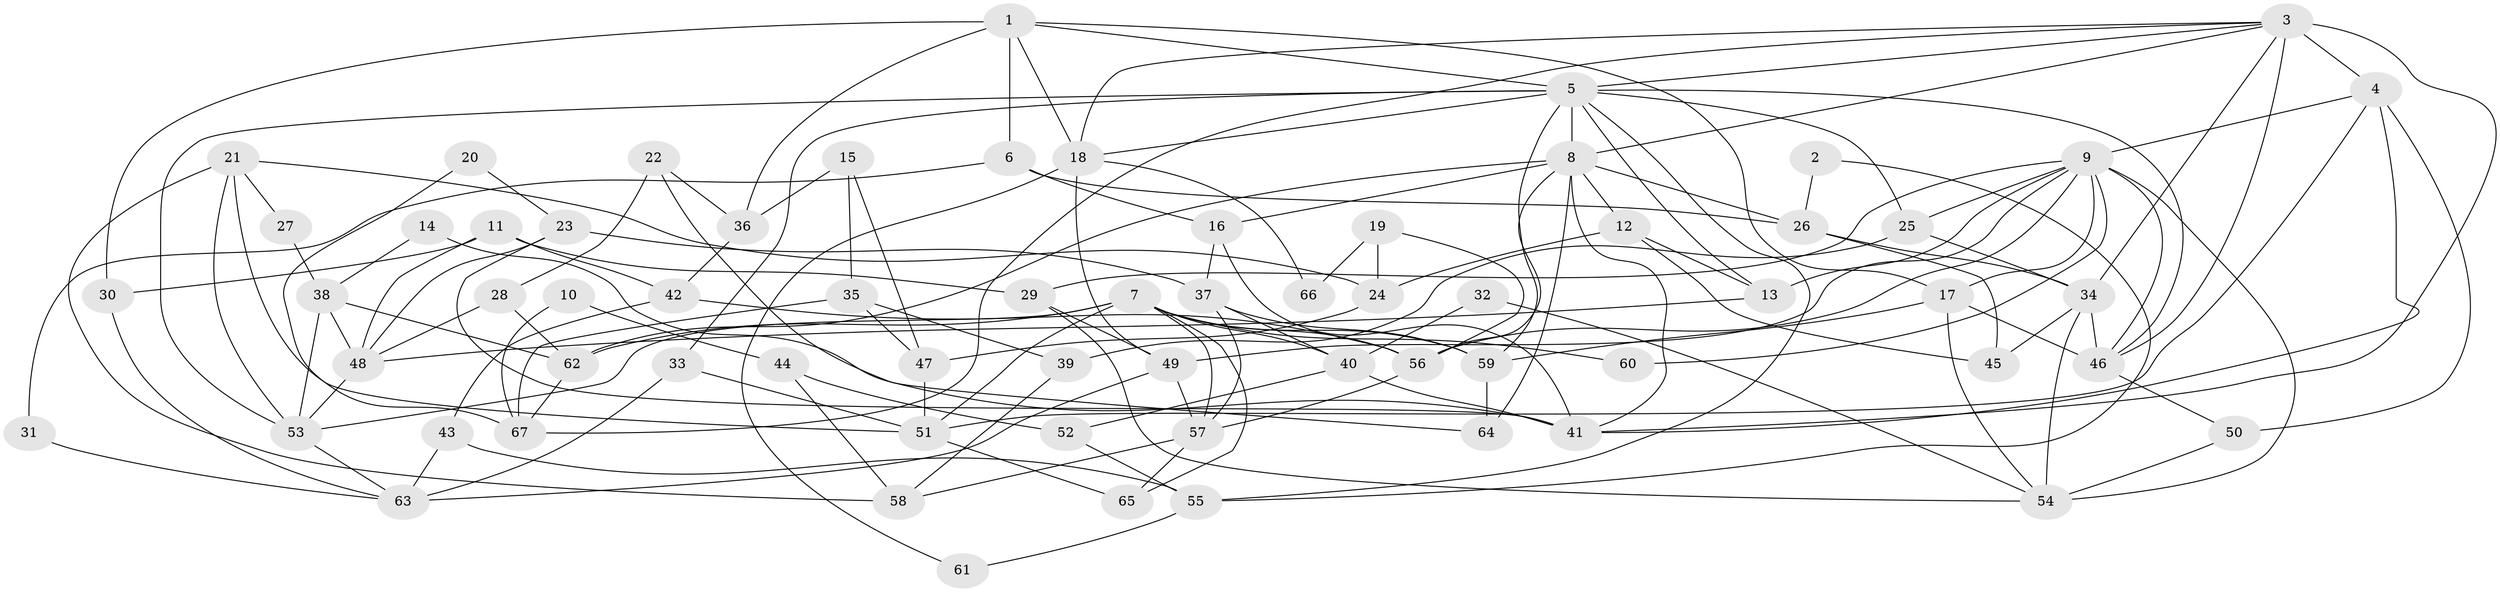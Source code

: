 // original degree distribution, {4: 0.26881720430107525, 2: 0.15053763440860216, 5: 0.1827956989247312, 6: 0.12903225806451613, 7: 0.03225806451612903, 3: 0.23655913978494625}
// Generated by graph-tools (version 1.1) at 2025/51/03/04/25 22:51:21]
// undirected, 67 vertices, 149 edges
graph export_dot {
  node [color=gray90,style=filled];
  1;
  2;
  3;
  4;
  5;
  6;
  7;
  8;
  9;
  10;
  11;
  12;
  13;
  14;
  15;
  16;
  17;
  18;
  19;
  20;
  21;
  22;
  23;
  24;
  25;
  26;
  27;
  28;
  29;
  30;
  31;
  32;
  33;
  34;
  35;
  36;
  37;
  38;
  39;
  40;
  41;
  42;
  43;
  44;
  45;
  46;
  47;
  48;
  49;
  50;
  51;
  52;
  53;
  54;
  55;
  56;
  57;
  58;
  59;
  60;
  61;
  62;
  63;
  64;
  65;
  66;
  67;
  1 -- 5 [weight=1.0];
  1 -- 6 [weight=1.0];
  1 -- 17 [weight=1.0];
  1 -- 18 [weight=1.0];
  1 -- 30 [weight=2.0];
  1 -- 36 [weight=1.0];
  2 -- 26 [weight=1.0];
  2 -- 55 [weight=1.0];
  3 -- 4 [weight=2.0];
  3 -- 5 [weight=1.0];
  3 -- 8 [weight=1.0];
  3 -- 18 [weight=1.0];
  3 -- 34 [weight=2.0];
  3 -- 41 [weight=1.0];
  3 -- 46 [weight=1.0];
  3 -- 67 [weight=1.0];
  4 -- 9 [weight=1.0];
  4 -- 41 [weight=1.0];
  4 -- 50 [weight=1.0];
  4 -- 51 [weight=1.0];
  5 -- 8 [weight=1.0];
  5 -- 13 [weight=1.0];
  5 -- 18 [weight=1.0];
  5 -- 25 [weight=1.0];
  5 -- 33 [weight=1.0];
  5 -- 46 [weight=1.0];
  5 -- 53 [weight=1.0];
  5 -- 55 [weight=1.0];
  5 -- 59 [weight=1.0];
  6 -- 16 [weight=1.0];
  6 -- 26 [weight=1.0];
  6 -- 31 [weight=1.0];
  7 -- 40 [weight=1.0];
  7 -- 51 [weight=1.0];
  7 -- 53 [weight=1.0];
  7 -- 56 [weight=1.0];
  7 -- 57 [weight=1.0];
  7 -- 59 [weight=1.0];
  7 -- 60 [weight=1.0];
  7 -- 62 [weight=1.0];
  7 -- 65 [weight=1.0];
  8 -- 12 [weight=1.0];
  8 -- 16 [weight=1.0];
  8 -- 26 [weight=2.0];
  8 -- 41 [weight=1.0];
  8 -- 56 [weight=1.0];
  8 -- 62 [weight=1.0];
  8 -- 64 [weight=1.0];
  9 -- 13 [weight=1.0];
  9 -- 17 [weight=1.0];
  9 -- 25 [weight=1.0];
  9 -- 29 [weight=1.0];
  9 -- 46 [weight=1.0];
  9 -- 49 [weight=1.0];
  9 -- 54 [weight=1.0];
  9 -- 56 [weight=1.0];
  9 -- 60 [weight=1.0];
  10 -- 44 [weight=1.0];
  10 -- 67 [weight=1.0];
  11 -- 29 [weight=1.0];
  11 -- 30 [weight=1.0];
  11 -- 42 [weight=1.0];
  11 -- 48 [weight=1.0];
  12 -- 13 [weight=1.0];
  12 -- 24 [weight=1.0];
  12 -- 45 [weight=1.0];
  13 -- 48 [weight=1.0];
  14 -- 38 [weight=1.0];
  14 -- 41 [weight=1.0];
  15 -- 35 [weight=1.0];
  15 -- 36 [weight=1.0];
  15 -- 47 [weight=1.0];
  16 -- 37 [weight=1.0];
  16 -- 41 [weight=1.0];
  17 -- 46 [weight=2.0];
  17 -- 54 [weight=1.0];
  17 -- 59 [weight=1.0];
  18 -- 49 [weight=1.0];
  18 -- 61 [weight=1.0];
  18 -- 66 [weight=1.0];
  19 -- 24 [weight=1.0];
  19 -- 56 [weight=1.0];
  19 -- 66 [weight=1.0];
  20 -- 23 [weight=1.0];
  20 -- 67 [weight=1.0];
  21 -- 24 [weight=1.0];
  21 -- 27 [weight=1.0];
  21 -- 51 [weight=1.0];
  21 -- 53 [weight=1.0];
  21 -- 58 [weight=1.0];
  22 -- 28 [weight=1.0];
  22 -- 36 [weight=1.0];
  22 -- 64 [weight=1.0];
  23 -- 37 [weight=1.0];
  23 -- 41 [weight=1.0];
  23 -- 48 [weight=1.0];
  24 -- 47 [weight=1.0];
  25 -- 34 [weight=1.0];
  25 -- 39 [weight=1.0];
  26 -- 34 [weight=1.0];
  26 -- 45 [weight=1.0];
  27 -- 38 [weight=1.0];
  28 -- 48 [weight=1.0];
  28 -- 62 [weight=1.0];
  29 -- 49 [weight=1.0];
  29 -- 54 [weight=1.0];
  30 -- 63 [weight=1.0];
  31 -- 63 [weight=1.0];
  32 -- 40 [weight=1.0];
  32 -- 54 [weight=1.0];
  33 -- 51 [weight=1.0];
  33 -- 63 [weight=1.0];
  34 -- 45 [weight=1.0];
  34 -- 46 [weight=1.0];
  34 -- 54 [weight=1.0];
  35 -- 39 [weight=1.0];
  35 -- 47 [weight=1.0];
  35 -- 67 [weight=1.0];
  36 -- 42 [weight=1.0];
  37 -- 40 [weight=1.0];
  37 -- 57 [weight=1.0];
  37 -- 59 [weight=1.0];
  38 -- 48 [weight=1.0];
  38 -- 53 [weight=1.0];
  38 -- 62 [weight=1.0];
  39 -- 58 [weight=1.0];
  40 -- 41 [weight=1.0];
  40 -- 52 [weight=1.0];
  42 -- 43 [weight=1.0];
  42 -- 56 [weight=1.0];
  43 -- 55 [weight=1.0];
  43 -- 63 [weight=1.0];
  44 -- 52 [weight=1.0];
  44 -- 58 [weight=1.0];
  46 -- 50 [weight=1.0];
  47 -- 51 [weight=1.0];
  48 -- 53 [weight=1.0];
  49 -- 57 [weight=1.0];
  49 -- 63 [weight=1.0];
  50 -- 54 [weight=2.0];
  51 -- 65 [weight=1.0];
  52 -- 55 [weight=1.0];
  53 -- 63 [weight=1.0];
  55 -- 61 [weight=1.0];
  56 -- 57 [weight=1.0];
  57 -- 58 [weight=1.0];
  57 -- 65 [weight=1.0];
  59 -- 64 [weight=1.0];
  62 -- 67 [weight=1.0];
}
